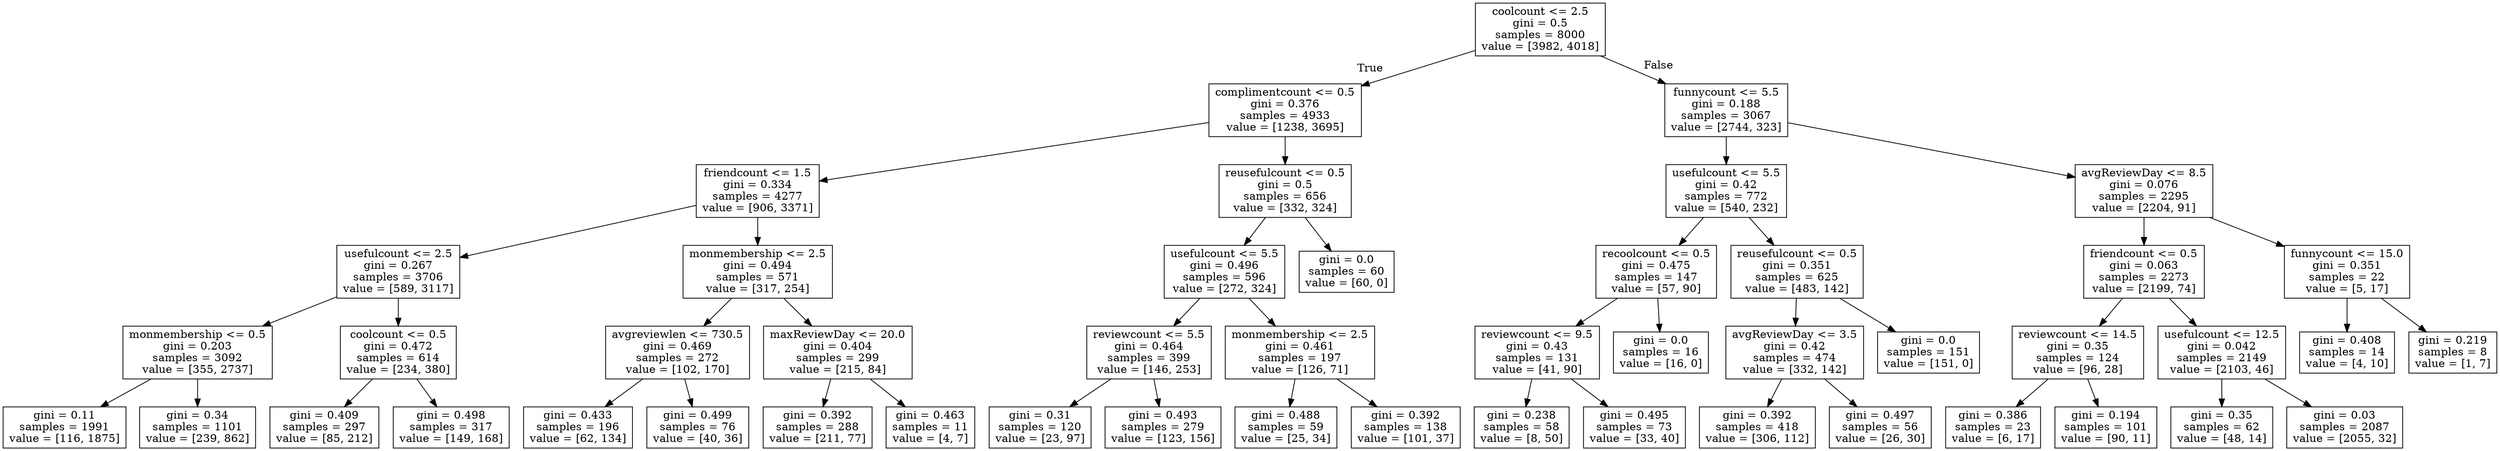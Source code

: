 digraph Tree {
node [shape=box] ;
0 [label="coolcount <= 2.5\ngini = 0.5\nsamples = 8000\nvalue = [3982, 4018]"] ;
1 [label="complimentcount <= 0.5\ngini = 0.376\nsamples = 4933\nvalue = [1238, 3695]"] ;
0 -> 1 [labeldistance=2.5, labelangle=45, headlabel="True"] ;
2 [label="friendcount <= 1.5\ngini = 0.334\nsamples = 4277\nvalue = [906, 3371]"] ;
1 -> 2 ;
3 [label="usefulcount <= 2.5\ngini = 0.267\nsamples = 3706\nvalue = [589, 3117]"] ;
2 -> 3 ;
4 [label="monmembership <= 0.5\ngini = 0.203\nsamples = 3092\nvalue = [355, 2737]"] ;
3 -> 4 ;
5 [label="gini = 0.11\nsamples = 1991\nvalue = [116, 1875]"] ;
4 -> 5 ;
6 [label="gini = 0.34\nsamples = 1101\nvalue = [239, 862]"] ;
4 -> 6 ;
7 [label="coolcount <= 0.5\ngini = 0.472\nsamples = 614\nvalue = [234, 380]"] ;
3 -> 7 ;
8 [label="gini = 0.409\nsamples = 297\nvalue = [85, 212]"] ;
7 -> 8 ;
9 [label="gini = 0.498\nsamples = 317\nvalue = [149, 168]"] ;
7 -> 9 ;
10 [label="monmembership <= 2.5\ngini = 0.494\nsamples = 571\nvalue = [317, 254]"] ;
2 -> 10 ;
11 [label="avgreviewlen <= 730.5\ngini = 0.469\nsamples = 272\nvalue = [102, 170]"] ;
10 -> 11 ;
12 [label="gini = 0.433\nsamples = 196\nvalue = [62, 134]"] ;
11 -> 12 ;
13 [label="gini = 0.499\nsamples = 76\nvalue = [40, 36]"] ;
11 -> 13 ;
14 [label="maxReviewDay <= 20.0\ngini = 0.404\nsamples = 299\nvalue = [215, 84]"] ;
10 -> 14 ;
15 [label="gini = 0.392\nsamples = 288\nvalue = [211, 77]"] ;
14 -> 15 ;
16 [label="gini = 0.463\nsamples = 11\nvalue = [4, 7]"] ;
14 -> 16 ;
17 [label="reusefulcount <= 0.5\ngini = 0.5\nsamples = 656\nvalue = [332, 324]"] ;
1 -> 17 ;
18 [label="usefulcount <= 5.5\ngini = 0.496\nsamples = 596\nvalue = [272, 324]"] ;
17 -> 18 ;
19 [label="reviewcount <= 5.5\ngini = 0.464\nsamples = 399\nvalue = [146, 253]"] ;
18 -> 19 ;
20 [label="gini = 0.31\nsamples = 120\nvalue = [23, 97]"] ;
19 -> 20 ;
21 [label="gini = 0.493\nsamples = 279\nvalue = [123, 156]"] ;
19 -> 21 ;
22 [label="monmembership <= 2.5\ngini = 0.461\nsamples = 197\nvalue = [126, 71]"] ;
18 -> 22 ;
23 [label="gini = 0.488\nsamples = 59\nvalue = [25, 34]"] ;
22 -> 23 ;
24 [label="gini = 0.392\nsamples = 138\nvalue = [101, 37]"] ;
22 -> 24 ;
25 [label="gini = 0.0\nsamples = 60\nvalue = [60, 0]"] ;
17 -> 25 ;
26 [label="funnycount <= 5.5\ngini = 0.188\nsamples = 3067\nvalue = [2744, 323]"] ;
0 -> 26 [labeldistance=2.5, labelangle=-45, headlabel="False"] ;
27 [label="usefulcount <= 5.5\ngini = 0.42\nsamples = 772\nvalue = [540, 232]"] ;
26 -> 27 ;
28 [label="recoolcount <= 0.5\ngini = 0.475\nsamples = 147\nvalue = [57, 90]"] ;
27 -> 28 ;
29 [label="reviewcount <= 9.5\ngini = 0.43\nsamples = 131\nvalue = [41, 90]"] ;
28 -> 29 ;
30 [label="gini = 0.238\nsamples = 58\nvalue = [8, 50]"] ;
29 -> 30 ;
31 [label="gini = 0.495\nsamples = 73\nvalue = [33, 40]"] ;
29 -> 31 ;
32 [label="gini = 0.0\nsamples = 16\nvalue = [16, 0]"] ;
28 -> 32 ;
33 [label="reusefulcount <= 0.5\ngini = 0.351\nsamples = 625\nvalue = [483, 142]"] ;
27 -> 33 ;
34 [label="avgReviewDay <= 3.5\ngini = 0.42\nsamples = 474\nvalue = [332, 142]"] ;
33 -> 34 ;
35 [label="gini = 0.392\nsamples = 418\nvalue = [306, 112]"] ;
34 -> 35 ;
36 [label="gini = 0.497\nsamples = 56\nvalue = [26, 30]"] ;
34 -> 36 ;
37 [label="gini = 0.0\nsamples = 151\nvalue = [151, 0]"] ;
33 -> 37 ;
38 [label="avgReviewDay <= 8.5\ngini = 0.076\nsamples = 2295\nvalue = [2204, 91]"] ;
26 -> 38 ;
39 [label="friendcount <= 0.5\ngini = 0.063\nsamples = 2273\nvalue = [2199, 74]"] ;
38 -> 39 ;
40 [label="reviewcount <= 14.5\ngini = 0.35\nsamples = 124\nvalue = [96, 28]"] ;
39 -> 40 ;
41 [label="gini = 0.386\nsamples = 23\nvalue = [6, 17]"] ;
40 -> 41 ;
42 [label="gini = 0.194\nsamples = 101\nvalue = [90, 11]"] ;
40 -> 42 ;
43 [label="usefulcount <= 12.5\ngini = 0.042\nsamples = 2149\nvalue = [2103, 46]"] ;
39 -> 43 ;
44 [label="gini = 0.35\nsamples = 62\nvalue = [48, 14]"] ;
43 -> 44 ;
45 [label="gini = 0.03\nsamples = 2087\nvalue = [2055, 32]"] ;
43 -> 45 ;
46 [label="funnycount <= 15.0\ngini = 0.351\nsamples = 22\nvalue = [5, 17]"] ;
38 -> 46 ;
47 [label="gini = 0.408\nsamples = 14\nvalue = [4, 10]"] ;
46 -> 47 ;
48 [label="gini = 0.219\nsamples = 8\nvalue = [1, 7]"] ;
46 -> 48 ;
}